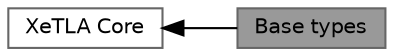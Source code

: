 digraph "Base types"
{
 // LATEX_PDF_SIZE
  bgcolor="transparent";
  edge [fontname=Helvetica,fontsize=10,labelfontname=Helvetica,labelfontsize=10];
  node [fontname=Helvetica,fontsize=10,shape=box,height=0.2,width=0.4];
  rankdir=LR;
  Node2 [id="Node000002",label="XeTLA Core",height=0.2,width=0.4,color="grey40", fillcolor="white", style="filled",URL="$group__xetla__core.html",tooltip="This is a low-level API wrapper for ESIMD."];
  Node1 [id="Node000001",label="Base types",height=0.2,width=0.4,color="gray40", fillcolor="grey60", style="filled", fontcolor="black",tooltip="Defines vector, vector reference and matrix reference data types."];
  Node2->Node1 [shape=plaintext, dir="back", style="solid"];
}
